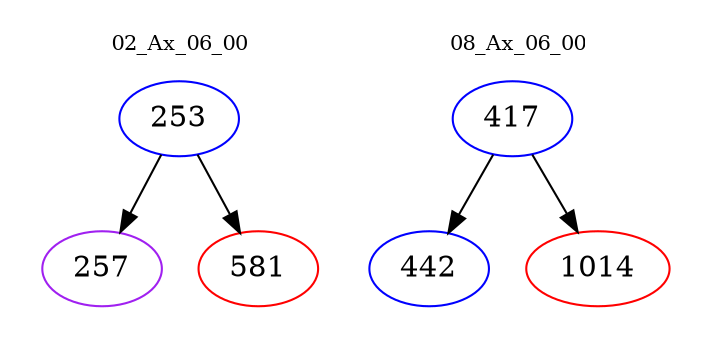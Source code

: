 digraph{
subgraph cluster_0 {
color = white
label = "02_Ax_06_00";
fontsize=10;
T0_253 [label="253", color="blue"]
T0_253 -> T0_257 [color="black"]
T0_257 [label="257", color="purple"]
T0_253 -> T0_581 [color="black"]
T0_581 [label="581", color="red"]
}
subgraph cluster_1 {
color = white
label = "08_Ax_06_00";
fontsize=10;
T1_417 [label="417", color="blue"]
T1_417 -> T1_442 [color="black"]
T1_442 [label="442", color="blue"]
T1_417 -> T1_1014 [color="black"]
T1_1014 [label="1014", color="red"]
}
}
